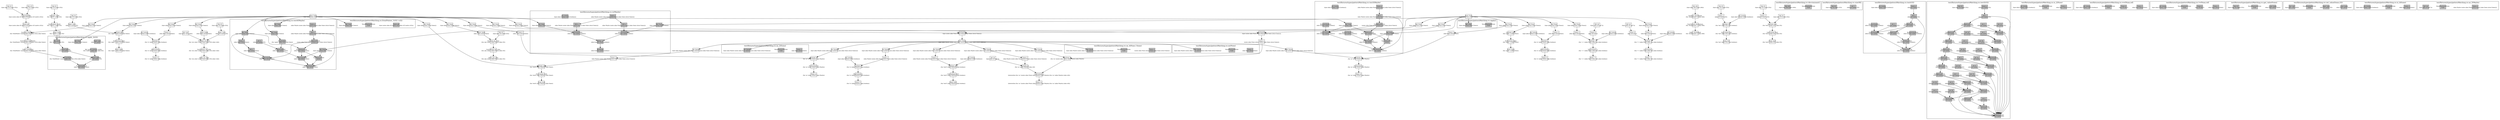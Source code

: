 digraph Document {
  node [shape=box,fixedsize=shape fontsize=10]
  1 [label="Name: Maybe\n(type (alias Maybe (union (alias None (struct None)) (alias Some (struct Some)))))", fillcolor=grey];
  2 [label="UnionTypeNode\n(type (union (alias None (struct None)) (alias Some (struct Some))))", fillcolor=grey];
  3 [label="Ref: None\n(type (alias None (struct None)))", fillcolor=grey];
  4 [label="Ref: Some\n(type (alias Some (struct Some)))", fillcolor=grey];
  5 [label="FunOverload: is\n(fun 'is' ((alias Maybe)) (alias boolean))", fillcolor=grey];
  6 [label="FunNode: is\n(fun 'is' ((alias Maybe)) (alias boolean))", fillcolor=grey];
  7 [label="Ref: Maybe\n(type (alias Maybe (union (alias None (struct None)) (alias Some (struct Some)))))", fillcolor=grey];
  8 [label="Name: a\n(alias Maybe (union (alias None (struct None)) (alias Some (struct Some))))", fillcolor=grey];
  9 [label="Ref: boolean\n(type (alias boolean (native boolean)))", fillcolor=grey];
  10 [label="Name: is\n(fun 'is' ((alias Maybe)) (alias boolean))", fillcolor=grey];
  11 [label="FunOverload: as\n(fun 'as' ((alias None)) (alias Maybe))", fillcolor=grey];
  12 [label="FunNode: as\n(fun 'as' ((alias None)) (alias Maybe))", fillcolor=grey];
  13 [label="Ref: None\n(type (alias None (struct None)))", fillcolor=grey];
  14 [label="Name: a\n(alias None (struct None))", fillcolor=grey];
  15 [label="Ref: Maybe\n(type (alias Maybe (union (alias None (struct None)) (alias Some (struct Some)))))", fillcolor=grey];
  16 [label="Name: as\n(fun 'as' ((alias None)) (alias Maybe))", fillcolor=grey];
  17 [label="FunOverload: as\n(fun 'as' ((alias Some)) (alias Maybe))", fillcolor=grey];
  18 [label="FunNode: as\n(fun 'as' ((alias Some)) (alias Maybe))", fillcolor=grey];
  19 [label="Ref: Some\n(type (alias Some (struct Some)))", fillcolor=grey];
  20 [label="Name: a\n(alias Some (struct Some))", fillcolor=grey];
  21 [label="Ref: Maybe\n(type (alias Maybe (union (alias None (struct None)) (alias Some (struct Some)))))", fillcolor=grey];
  22 [label="Name: as\n(fun 'as' ((alias Some)) (alias Maybe))", fillcolor=grey];
  23 [label="FunOverload: as\n(intersection (fun 'as' ((union (alias None) (alias Some))) (alias Maybe)) (fun 'as' ((alias Maybe)) (alias ref)))", fillcolor=grey];
  24 [label="FunNode: as\n(fun 'as' ((union (alias None) (alias Some))) (alias Maybe))", fillcolor=grey];
  25 [label="UnionTypeNode\n(type (union (alias None (struct None)) (alias Some (struct Some))))", fillcolor=grey];
  26 [label="Ref: None\n(type (alias None (struct None)))", fillcolor=grey];
  27 [label="Ref: Some\n(type (alias Some (struct Some)))", fillcolor=grey];
  28 [label="Name: a\n(union (alias None (struct None)) (alias Some (struct Some)))", fillcolor=grey];
  29 [label="Ref: Maybe\n(type (alias Maybe (union (alias None (struct None)) (alias Some (struct Some)))))", fillcolor=grey];
  30 [label="FunNode: as\n(fun 'as' ((alias Maybe)) (alias ref))", fillcolor=grey];
  31 [label="Ref: Maybe\n(type (alias Maybe (union (alias None (struct None)) (alias Some (struct Some)))))", fillcolor=grey];
  32 [label="Name: a\n(alias Maybe (union (alias None (struct None)) (alias Some (struct Some))))", fillcolor=grey];
  33 [label="Ref: ref\n(type (alias ref (ref ?)))", fillcolor=grey];
  34 [label="Name: as\n(intersection (fun 'as' ((union (alias None) (alias Some))) (alias Maybe)) (fun 'as' ((alias Maybe)) (alias ref)))", fillcolor=grey];
  35 [label="Name: None\n(type (alias None (struct None)))", fillcolor=grey];
  36 [label="FunOverload: apply\n(fun 'apply' () (alias None))", fillcolor=grey];
  37 [label="FunNode: apply\n(fun 'apply' () (alias None))", fillcolor=grey];
  38 [label="Ref: None\n(type (alias None (struct None)))", fillcolor=grey];
  39 [label="Name: apply\n(fun 'apply' () (alias None))", fillcolor=grey];
  40 [label="FunOverload: is\n(fun 'is' ((alias None)) (alias boolean))", fillcolor=grey];
  41 [label="FunNode: is\n(fun 'is' ((alias None)) (alias boolean))", fillcolor=grey];
  42 [label="Ref: None\n(type (alias None (struct None)))", fillcolor=grey];
  43 [label="Name: a\n(alias None (struct None))", fillcolor=grey];
  44 [label="Ref: boolean\n(type (alias boolean (native boolean)))", fillcolor=grey];
  45 [label="Name: is\n(fun 'is' ((alias None)) (alias boolean))", fillcolor=grey];
  46 [label="FunOverload: ==\n(fun '==' ((alias None) (alias ref)) (alias boolean))", fillcolor=grey];
  47 [label="FunNode: ==\n(fun '==' ((alias None) (alias ref)) (alias boolean))", fillcolor=grey];
  48 [label="Ref: None\n(type (alias None (struct None)))", fillcolor=grey];
  49 [label="Name: a\n(alias None (struct None))", fillcolor=grey];
  50 [label="Ref: ref\n(type (alias ref (ref ?)))", fillcolor=grey];
  51 [label="Name: b\n(alias ref (ref ?))", fillcolor=grey];
  52 [label="Ref: boolean\n(type (alias boolean (native boolean)))", fillcolor=grey];
  53 [label="Name: ==\n(fun '==' ((alias None) (alias ref)) (alias boolean))", fillcolor=grey];
  54 [label="FunOverload: !=\n(fun '!=' ((alias None) (alias ref)) (alias boolean))", fillcolor=grey];
  55 [label="FunNode: !=\n(fun '!=' ((alias None) (alias ref)) (alias boolean))", fillcolor=grey];
  56 [label="Ref: None\n(type (alias None (struct None)))", fillcolor=grey];
  57 [label="Name: a\n(alias None (struct None))", fillcolor=grey];
  58 [label="Ref: ref\n(type (alias ref (ref ?)))", fillcolor=grey];
  59 [label="Name: b\n(alias ref (ref ?))", fillcolor=grey];
  60 [label="Ref: boolean\n(type (alias boolean (native boolean)))", fillcolor=grey];
  61 [label="Name: !=\n(fun '!=' ((alias None) (alias ref)) (alias boolean))", fillcolor=grey];
  62 [label="Name: Some\n(type (alias Some (struct Some)))", fillcolor=grey];
  63 [label="FunOverload: discriminant\n(fun 'discriminant' () (alias u64))", fillcolor=grey];
  64 [label="FunNode: discriminant\n(fun 'discriminant' () (alias u64))", fillcolor=grey];
  65 [label="Ref: u64\n(type (alias u64 (native u64)))", fillcolor=grey];
  66 [label="Name: discriminant\n(fun 'discriminant' () (alias u64))", fillcolor=grey];
  67 [label="FunOverload: sizeOf\n(fun 'sizeOf' () (alias i32))", fillcolor=grey];
  68 [label="FunNode: sizeOf\n(fun 'sizeOf' () (alias i32))", fillcolor=grey];
  69 [label="Ref: i32\n(type (alias i32 (native i32)))", fillcolor=grey];
  70 [label="Name: sizeOf\n(fun 'sizeOf' () (alias i32))", fillcolor=grey];
  71 [label="FunOverload: apply\n(fun 'apply' ((alias i32)) (alias Some))", fillcolor=grey];
  72 [label="FunNode: apply\n(fun 'apply' ((alias i32)) (alias Some))", fillcolor=grey];
  73 [label="Ref: i32\n(type (alias i32 (native i32)))", fillcolor=grey];
  74 [label="Name: value\n(alias i32 (native i32))", fillcolor=grey];
  75 [label="Ref: Some\n(type (alias Some (struct Some)))", fillcolor=grey];
  76 [label="Name: apply\n(fun 'apply' ((alias i32)) (alias Some))", fillcolor=grey];
  77 [label="FunOverload: fromPointer\n(fun 'fromPointer' ((union (alias i32) (alias u32))) (alias Some))", fillcolor=grey];
  78 [label="FunNode: fromPointer\n(fun 'fromPointer' ((union (alias i32) (alias u32))) (alias Some))", fillcolor=grey];
  79 [label="UnionTypeNode\n(type (union (alias i32 (native i32)) (alias u32 (native u32))))", fillcolor=grey];
  80 [label="Ref: i32\n(type (alias i32 (native i32)))", fillcolor=grey];
  81 [label="Ref: u32\n(type (alias u32 (native u32)))", fillcolor=grey];
  82 [label="Name: ptr\n(type (union (alias i32 (native i32)) (alias u32 (native u32))))", fillcolor=grey];
  83 [label="Ref: Some\n(type (alias Some (struct Some)))", fillcolor=grey];
  84 [label="Name: fromPointer\n(fun 'fromPointer' ((union (alias i32) (alias u32))) (alias Some))", fillcolor=grey];
  85 [label="FunOverload: get_value\n(fun 'get_value' ((alias Some)) (alias i32))", fillcolor=grey];
  86 [label="FunNode: get_value\n(fun 'get_value' ((alias Some)) (alias i32))", fillcolor=grey];
  87 [label="Ref: Some\n(type (alias Some (struct Some)))", fillcolor=grey];
  88 [label="Name: target\n(alias Some (struct Some))", fillcolor=grey];
  89 [label="Ref: i32\n(type (alias i32 (native i32)))", fillcolor=grey];
  90 [label="Name: get_value\n(fun 'get_value' ((alias Some)) (alias i32))", fillcolor=grey];
  91 [label="FunOverload: set_value\n(fun 'set_value' ((alias Some) (alias i32)) (alias void))", fillcolor=grey];
  92 [label="FunNode: set_value\n(fun 'set_value' ((alias Some) (alias i32)) (alias void))", fillcolor=grey];
  93 [label="Ref: Some\n(type (alias Some (struct Some)))", fillcolor=grey];
  94 [label="Name: target\n(alias Some (struct Some))", fillcolor=grey];
  95 [label="Ref: i32\n(type (alias i32 (native i32)))", fillcolor=grey];
  96 [label="Name: value\n(alias i32 (native i32))", fillcolor=grey];
  97 [label="Ref: void\n(type (alias void (void)))", fillcolor=grey];
  98 [label="Name: set_value\n(fun 'set_value' ((alias Some) (alias i32)) (alias void))", fillcolor=grey];
  99 [label="FunOverload: is\n(fun 'is' ((alias Some)) (alias boolean))", fillcolor=grey];
  100 [label="FunNode: is\n(fun 'is' ((alias Some)) (alias boolean))", fillcolor=grey];
  101 [label="Ref: Some\n(type (alias Some (struct Some)))", fillcolor=grey];
  102 [label="Name: a\n(alias Some (struct Some))", fillcolor=grey];
  103 [label="Ref: boolean\n(type (alias boolean (native boolean)))", fillcolor=grey];
  104 [label="Name: is\n(fun 'is' ((alias Some)) (alias boolean))", fillcolor=grey];
  105 [label="FunOverload: test\n(fun 'test' ((alias i32)) (alias boolean))", fillcolor=grey];
  106 [label="FunNode: test\n(fun 'test' ((alias i32)) (alias boolean))", fillcolor=grey];
  107 [label="Ref: i32\n(type (alias i32 (native i32)))", fillcolor=grey];
  108 [label="Name: a\n(alias i32 (native i32))", fillcolor=grey];
  109 [label="Ref: boolean\n(type (alias boolean (native boolean)))", fillcolor=grey];
  110 [label="Name: test\n(fun 'test' ((alias i32)) (alias boolean))", fillcolor=grey];
  111 [label="FunOverload: test2\n(fun 'test2' ((alias i32)) (alias i32))", fillcolor=grey];
  112 [label="FunNode: test2\n(fun 'test2' ((alias i32)) (alias i32))", fillcolor=grey];
  113 [label="Ref: i32\n(type (alias i32 (native i32)))", fillcolor=grey];
  114 [label="Name: a\n(alias i32 (native i32))", fillcolor=grey];
  115 [label="Ref: i32\n(type (alias i32 (native i32)))", fillcolor=grey];
  116 [label="Name: test2\n(fun 'test2' ((alias i32)) (alias i32))", fillcolor=grey];
  117 [label="FunOverload: test3\n(fun 'test3' ((alias Maybe)) (alias boolean))", fillcolor=grey];
  118 [label="FunNode: test3\n(fun 'test3' ((alias Maybe)) (alias boolean))", fillcolor=grey];
  119 [label="Ref: Maybe\n(type (alias Maybe (union (alias None (struct None)) (alias Some (struct Some)))))", fillcolor=grey];
  120 [label="Name: a\n(alias Maybe (union (alias None (struct None)) (alias Some (struct Some))))", fillcolor=grey];
  121 [label="Ref: boolean\n(type (alias boolean (native boolean)))", fillcolor=grey];
  122 [label="Name: test3\n(fun 'test3' ((alias Maybe)) (alias boolean))", fillcolor=grey];
  123 [label="FunOverload: test4\n(fun 'test4' ((alias Maybe)) (alias Some))", fillcolor=grey];
  124 [label="FunNode: test4\n(fun 'test4' ((alias Maybe)) (alias Some))", fillcolor=grey];
  125 [label="Ref: Maybe\n(type (alias Maybe (union (alias None (struct None)) (alias Some (struct Some)))))", fillcolor=grey];
  126 [label="Name: a\n(alias Maybe (union (alias None (struct None)) (alias Some (struct Some))))", fillcolor=grey];
  127 [label="Ref: Some\n(type (alias Some (struct Some)))", fillcolor=grey];
  128 [label="Name: test4\n(fun 'test4' ((alias Maybe)) (alias Some))", fillcolor=grey];
  subgraph cluster0 {
    node [style=filled, fillcolor=grey];
    129 [label="WasmExpressionNode\n(void)", fillcolor=grey];
    130 [label="Ref: u64\n(type (alias u64 (native u64)))", fillcolor=grey];
  label = "test/fixtures/types/patternMatching.ro::discriminant()";
}
  subgraph cluster1 {
    node [style=filled, fillcolor=grey];
    131 [label="Int: 1\n(alias i32 (native i32))", fillcolor=grey];
    132 [label="Ref: i32\n(type (alias i32 (native i32)))", fillcolor=grey];
  label = "test/fixtures/types/patternMatching.ro::sizeOf()";
}
  subgraph cluster2 {
    node [style=filled, fillcolor=grey];
    133 [label="Name: a\n(alias i32 (native i32))", fillcolor=grey];
    134 [label="PatternMatcherNode\n(alias boolean (native boolean))", fillcolor=grey];
    135 [label="Ref: a\n(alias i32 (native i32))", fillcolor=grey];
    136 [label="MatchLiteralNode\n(alias boolean (native boolean))", fillcolor=grey];
    137 [label="Int: 1\n(alias i32 (native i32))", fillcolor=grey];
    138 [label="BooleanLiteraltrue\n(alias boolean (native boolean))", fillcolor=grey];
    139 [label="TypeReducerNode\n(alias i32 (native i32))", fillcolor=grey];
    140 [label="MatchDefaultNode\n(alias boolean (native boolean))", fillcolor=grey];
    141 [label="BooleanLiteralfalse\n(alias boolean (native boolean))", fillcolor=grey];
    142 [label="TypeReducerNode\n(alias i32 (native i32))", fillcolor=grey];
    143 [label="Ref: boolean\n(type (alias boolean (native boolean)))", fillcolor=grey];
    133 -> 135[taillabel="" labeldistance="1" fontname="times  italic" fontsize = 10 color="black" ];
    135 -> 134[taillabel="" labeldistance="1" fontname="times  italic" fontsize = 10 color="black" ];
    135 -> 139[taillabel="" labeldistance="1" fontname="times  italic" fontsize = 10 color="black" ];
    136 -> 134[taillabel="" labeldistance="1" fontname="times  italic" fontsize = 10 color="black" ];
    137 -> 136[taillabel="" labeldistance="1" fontname="times  italic" fontsize = 10 color="black" ];
    138 -> 136[taillabel="" labeldistance="1" fontname="times  italic" fontsize = 10 color="black" ];
    139 -> 136[taillabel="" labeldistance="1" fontname="times  italic" fontsize = 10 color="black" ];
    139 -> 142[taillabel="" labeldistance="1" fontname="times  italic" fontsize = 10 color="black" ];
    140 -> 134[taillabel="" labeldistance="1" fontname="times  italic" fontsize = 10 color="black" ];
    141 -> 140[taillabel="" labeldistance="1" fontname="times  italic" fontsize = 10 color="black" ];
    142 -> 140[taillabel="" labeldistance="1" fontname="times  italic" fontsize = 10 color="black" ];
  label = "test/fixtures/types/patternMatching.ro::test(i32)";
}
  subgraph cluster3 {
    node [style=filled, fillcolor=grey];
    144 [label="Name: a\n(alias i32 (native i32))", fillcolor=grey];
    145 [label="PatternMatcherNode\n(alias i32 (native i32))", fillcolor=grey];
    146 [label="Ref: a\n(alias i32 (native i32))", fillcolor=grey];
    147 [label="MatchLiteralNode\n(alias i32 (native i32))", fillcolor=grey];
    148 [label="Int: 10\n(alias i32 (native i32))", fillcolor=grey];
    149 [label="Int: 1\n(alias i32 (native i32))", fillcolor=grey];
    150 [label="TypeReducerNode\n(alias i32 (native i32))", fillcolor=grey];
    151 [label="MatchLiteralNode\n(alias i32 (native i32))", fillcolor=grey];
    152 [label="Int: 20\n(alias i32 (native i32))", fillcolor=grey];
    153 [label="Int: 2\n(alias i32 (native i32))", fillcolor=grey];
    154 [label="TypeReducerNode\n(alias i32 (native i32))", fillcolor=grey];
    155 [label="MatchLiteralNode\n(alias i32 (native i32))", fillcolor=grey];
    156 [label="Int: 30\n(alias i32 (native i32))", fillcolor=grey];
    157 [label="Int: 3\n(alias i32 (native i32))", fillcolor=grey];
    158 [label="TypeReducerNode\n(alias i32 (native i32))", fillcolor=grey];
    159 [label="MatchLiteralNode\n(alias i32 (native i32))", fillcolor=grey];
    160 [label="Int: 40\n(alias i32 (native i32))", fillcolor=grey];
    161 [label="Int: 4\n(alias i32 (native i32))", fillcolor=grey];
    162 [label="TypeReducerNode\n(alias i32 (native i32))", fillcolor=grey];
    163 [label="MatchLiteralNode\n(alias i32 (native i32))", fillcolor=grey];
    164 [label="Int: 50\n(alias i32 (native i32))", fillcolor=grey];
    165 [label="Int: 5\n(alias i32 (native i32))", fillcolor=grey];
    166 [label="TypeReducerNode\n(alias i32 (native i32))", fillcolor=grey];
    167 [label="MatchLiteralNode\n(alias i32 (native i32))", fillcolor=grey];
    168 [label="Int: 60\n(alias i32 (native i32))", fillcolor=grey];
    169 [label="Int: 6\n(alias i32 (native i32))", fillcolor=grey];
    170 [label="TypeReducerNode\n(alias i32 (native i32))", fillcolor=grey];
    171 [label="MatchLiteralNode\n(alias i32 (native i32))", fillcolor=grey];
    172 [label="Int: 70\n(alias i32 (native i32))", fillcolor=grey];
    173 [label="Int: 7\n(alias i32 (native i32))", fillcolor=grey];
    174 [label="TypeReducerNode\n(alias i32 (native i32))", fillcolor=grey];
    175 [label="MatchLiteralNode\n(alias i32 (native i32))", fillcolor=grey];
    176 [label="Int: 80\n(alias i32 (native i32))", fillcolor=grey];
    177 [label="Int: 8\n(alias i32 (native i32))", fillcolor=grey];
    178 [label="TypeReducerNode\n(alias i32 (native i32))", fillcolor=grey];
    179 [label="MatchLiteralNode\n(alias i32 (native i32))", fillcolor=grey];
    180 [label="Int: 90\n(alias i32 (native i32))", fillcolor=grey];
    181 [label="Int: 9\n(alias i32 (native i32))", fillcolor=grey];
    182 [label="TypeReducerNode\n(alias i32 (native i32))", fillcolor=grey];
    183 [label="MatchDefaultNode\n(alias i32 (native i32))", fillcolor=grey];
    184 [label="Int: 0\n(alias i32 (native i32))", fillcolor=grey];
    185 [label="TypeReducerNode\n(alias i32 (native i32))", fillcolor=grey];
    186 [label="Ref: i32\n(type (alias i32 (native i32)))", fillcolor=grey];
    144 -> 146[taillabel="" labeldistance="1" fontname="times  italic" fontsize = 10 color="black" ];
    146 -> 145[taillabel="" labeldistance="1" fontname="times  italic" fontsize = 10 color="black" ];
    146 -> 150[taillabel="" labeldistance="1" fontname="times  italic" fontsize = 10 color="black" ];
    147 -> 145[taillabel="" labeldistance="1" fontname="times  italic" fontsize = 10 color="black" ];
    148 -> 147[taillabel="" labeldistance="1" fontname="times  italic" fontsize = 10 color="black" ];
    149 -> 147[taillabel="" labeldistance="1" fontname="times  italic" fontsize = 10 color="black" ];
    150 -> 147[taillabel="" labeldistance="1" fontname="times  italic" fontsize = 10 color="black" ];
    150 -> 154[taillabel="" labeldistance="1" fontname="times  italic" fontsize = 10 color="black" ];
    151 -> 145[taillabel="" labeldistance="1" fontname="times  italic" fontsize = 10 color="black" ];
    152 -> 151[taillabel="" labeldistance="1" fontname="times  italic" fontsize = 10 color="black" ];
    153 -> 151[taillabel="" labeldistance="1" fontname="times  italic" fontsize = 10 color="black" ];
    154 -> 151[taillabel="" labeldistance="1" fontname="times  italic" fontsize = 10 color="black" ];
    154 -> 158[taillabel="" labeldistance="1" fontname="times  italic" fontsize = 10 color="black" ];
    155 -> 145[taillabel="" labeldistance="1" fontname="times  italic" fontsize = 10 color="black" ];
    156 -> 155[taillabel="" labeldistance="1" fontname="times  italic" fontsize = 10 color="black" ];
    157 -> 155[taillabel="" labeldistance="1" fontname="times  italic" fontsize = 10 color="black" ];
    158 -> 155[taillabel="" labeldistance="1" fontname="times  italic" fontsize = 10 color="black" ];
    158 -> 162[taillabel="" labeldistance="1" fontname="times  italic" fontsize = 10 color="black" ];
    159 -> 145[taillabel="" labeldistance="1" fontname="times  italic" fontsize = 10 color="black" ];
    160 -> 159[taillabel="" labeldistance="1" fontname="times  italic" fontsize = 10 color="black" ];
    161 -> 159[taillabel="" labeldistance="1" fontname="times  italic" fontsize = 10 color="black" ];
    162 -> 159[taillabel="" labeldistance="1" fontname="times  italic" fontsize = 10 color="black" ];
    162 -> 166[taillabel="" labeldistance="1" fontname="times  italic" fontsize = 10 color="black" ];
    163 -> 145[taillabel="" labeldistance="1" fontname="times  italic" fontsize = 10 color="black" ];
    164 -> 163[taillabel="" labeldistance="1" fontname="times  italic" fontsize = 10 color="black" ];
    165 -> 163[taillabel="" labeldistance="1" fontname="times  italic" fontsize = 10 color="black" ];
    166 -> 163[taillabel="" labeldistance="1" fontname="times  italic" fontsize = 10 color="black" ];
    166 -> 170[taillabel="" labeldistance="1" fontname="times  italic" fontsize = 10 color="black" ];
    167 -> 145[taillabel="" labeldistance="1" fontname="times  italic" fontsize = 10 color="black" ];
    168 -> 167[taillabel="" labeldistance="1" fontname="times  italic" fontsize = 10 color="black" ];
    169 -> 167[taillabel="" labeldistance="1" fontname="times  italic" fontsize = 10 color="black" ];
    170 -> 167[taillabel="" labeldistance="1" fontname="times  italic" fontsize = 10 color="black" ];
    170 -> 174[taillabel="" labeldistance="1" fontname="times  italic" fontsize = 10 color="black" ];
    171 -> 145[taillabel="" labeldistance="1" fontname="times  italic" fontsize = 10 color="black" ];
    172 -> 171[taillabel="" labeldistance="1" fontname="times  italic" fontsize = 10 color="black" ];
    173 -> 171[taillabel="" labeldistance="1" fontname="times  italic" fontsize = 10 color="black" ];
    174 -> 171[taillabel="" labeldistance="1" fontname="times  italic" fontsize = 10 color="black" ];
    174 -> 178[taillabel="" labeldistance="1" fontname="times  italic" fontsize = 10 color="black" ];
    175 -> 145[taillabel="" labeldistance="1" fontname="times  italic" fontsize = 10 color="black" ];
    176 -> 175[taillabel="" labeldistance="1" fontname="times  italic" fontsize = 10 color="black" ];
    177 -> 175[taillabel="" labeldistance="1" fontname="times  italic" fontsize = 10 color="black" ];
    178 -> 175[taillabel="" labeldistance="1" fontname="times  italic" fontsize = 10 color="black" ];
    178 -> 182[taillabel="" labeldistance="1" fontname="times  italic" fontsize = 10 color="black" ];
    179 -> 145[taillabel="" labeldistance="1" fontname="times  italic" fontsize = 10 color="black" ];
    180 -> 179[taillabel="" labeldistance="1" fontname="times  italic" fontsize = 10 color="black" ];
    181 -> 179[taillabel="" labeldistance="1" fontname="times  italic" fontsize = 10 color="black" ];
    182 -> 179[taillabel="" labeldistance="1" fontname="times  italic" fontsize = 10 color="black" ];
    182 -> 185[taillabel="" labeldistance="1" fontname="times  italic" fontsize = 10 color="black" ];
    183 -> 145[taillabel="" labeldistance="1" fontname="times  italic" fontsize = 10 color="black" ];
    184 -> 183[taillabel="" labeldistance="1" fontname="times  italic" fontsize = 10 color="black" ];
    185 -> 183[taillabel="" labeldistance="1" fontname="times  italic" fontsize = 10 color="black" ];
  label = "test/fixtures/types/patternMatching.ro::test2(i32)";
}
  subgraph cluster4 {
    node [style=filled, fillcolor=grey];
    187 [label="WasmExpressionNode\n(void)", fillcolor=grey];
    188 [label="Ref: None\n(type (alias None (struct None)))", fillcolor=grey];
  label = "test/fixtures/types/patternMatching.ro::apply()";
}
  subgraph cluster5 {
    node [style=filled, fillcolor=grey];
    189 [label="Name: value\n(alias i32 (native i32))", fillcolor=grey];
    190 [label="FunctionCallNode\n(alias Some (struct Some))", fillcolor=grey];
    191 [label="Ref: fromPointer\n(fun 'fromPointer' ((union (alias i32) (alias u32))) (alias Some))", fillcolor=grey];
    192 [label="FunctionCallNode\n(alias i32 (native i32))", fillcolor=grey];
    193 [label="Ref: system::memory::malloc\n(fun 'malloc' ((alias i32)) (alias i32))", fillcolor=grey];
    194 [label="FunctionCallNode\n(alias i32 (native i32))", fillcolor=grey];
    195 [label="Ref: sizeOf\n(fun 'sizeOf' () (alias i32))", fillcolor=grey];
    196 [label="Ref: Some\n(type (alias Some (struct Some)))", fillcolor=grey];
    191 -> 190[taillabel="" labeldistance="1" fontname="times  italic" fontsize = 10 color="black" ];
    192 -> 190[taillabel="" labeldistance="1" fontname="times  italic" fontsize = 10 color="black" ];
    193 -> 192[taillabel="" labeldistance="1" fontname="times  italic" fontsize = 10 color="black" ];
    194 -> 192[taillabel="" labeldistance="1" fontname="times  italic" fontsize = 10 color="black" ];
    195 -> 194[taillabel="" labeldistance="1" fontname="times  italic" fontsize = 10 color="black" ];
  label = "test/fixtures/types/patternMatching.ro::apply_2(i32)";
}
  subgraph cluster6 {
    node [style=filled, fillcolor=grey];
    197 [label="Name: ptr\n(type (union (alias i32 (native i32)) (alias u32 (native u32))))", fillcolor=grey];
    198 [label="WasmExpressionNode\n(void)", fillcolor=grey];
    199 [label="Ref: Some\n(type (alias Some (struct Some)))", fillcolor=grey];
  label = "test/fixtures/types/patternMatching.ro::fromPointer_1(i32 | u32)";
}
  subgraph cluster7 {
    node [style=filled, fillcolor=grey];
    200 [label="Name: a\n(alias None (struct None))", fillcolor=grey];
    201 [label="WasmExpressionNode\n(void)", fillcolor=grey];
    202 [label="Ref: boolean\n(type (alias boolean (native boolean)))", fillcolor=grey];
  label = "test/fixtures/types/patternMatching.ro::is_2(None)";
}
  subgraph cluster8 {
    node [style=filled, fillcolor=grey];
    203 [label="Name: a\n(alias None (struct None))", fillcolor=grey];
    204 [label="Name: b\n(alias ref (ref ?))", fillcolor=grey];
    205 [label="WasmExpressionNode\n(void)", fillcolor=grey];
    206 [label="Ref: boolean\n(type (alias boolean (native boolean)))", fillcolor=grey];
  label = "test/fixtures/types/patternMatching.ro::==(None,ref)";
}
  subgraph cluster9 {
    node [style=filled, fillcolor=grey];
    207 [label="Name: a\n(alias None (struct None))", fillcolor=grey];
    208 [label="Name: b\n(alias ref (ref ?))", fillcolor=grey];
    209 [label="WasmExpressionNode\n(void)", fillcolor=grey];
    210 [label="Ref: boolean\n(type (alias boolean (native boolean)))", fillcolor=grey];
  label = "test/fixtures/types/patternMatching.ro::!=(None,ref)";
}
  subgraph cluster10 {
    node [style=filled, fillcolor=grey];
    211 [label="Name: target\n(alias Some (struct Some))", fillcolor=grey];
    212 [label="WasmExpressionNode\n(void)", fillcolor=grey];
    213 [label="Ref: i32\n(type (alias i32 (native i32)))", fillcolor=grey];
  label = "test/fixtures/types/patternMatching.ro::get_value(Some)";
}
  subgraph cluster11 {
    node [style=filled, fillcolor=grey];
    214 [label="Name: target\n(alias Some (struct Some))", fillcolor=grey];
    215 [label="Name: value\n(alias i32 (native i32))", fillcolor=grey];
    216 [label="WasmExpressionNode\n(void)", fillcolor=grey];
    217 [label="Ref: void\n(type (alias void (void)))", fillcolor=grey];
  label = "test/fixtures/types/patternMatching.ro::set_value(Some,i32)";
}
  subgraph cluster12 {
    node [style=filled, fillcolor=grey];
    218 [label="Name: a\n(alias Some (struct Some))", fillcolor=grey];
    219 [label="WasmExpressionNode\n(void)", fillcolor=grey];
    220 [label="Ref: boolean\n(type (alias boolean (native boolean)))", fillcolor=grey];
  label = "test/fixtures/types/patternMatching.ro::is_4(Some)";
}
  subgraph cluster13 {
    node [style=filled, fillcolor=grey];
    221 [label="Name: a\n(union (alias None (struct None)) (alias Some (struct Some)))", fillcolor=grey];
    222 [label="WasmExpressionNode\n(void)", fillcolor=grey];
    223 [label="Ref: Maybe\n(type (alias Maybe (union (alias None (struct None)) (alias Some (struct Some)))))", fillcolor=grey];
  label = "test/fixtures/types/patternMatching.ro::as_4(None | Some)";
}
  subgraph cluster14 {
    node [style=filled, fillcolor=grey];
    224 [label="Name: a\n(alias None (struct None))", fillcolor=grey];
    225 [label="WasmExpressionNode\n(void)", fillcolor=grey];
    226 [label="Ref: Maybe\n(type (alias Maybe (union (alias None (struct None)) (alias Some (struct Some)))))", fillcolor=grey];
  label = "test/fixtures/types/patternMatching.ro::as(None)";
}
  subgraph cluster15 {
    node [style=filled, fillcolor=grey];
    227 [label="Name: a\n(alias Some (struct Some))", fillcolor=grey];
    228 [label="WasmExpressionNode\n(void)", fillcolor=grey];
    229 [label="Ref: Maybe\n(type (alias Maybe (union (alias None (struct None)) (alias Some (struct Some)))))", fillcolor=grey];
  label = "test/fixtures/types/patternMatching.ro::as_2(Some)";
}
  subgraph cluster16 {
    node [style=filled, fillcolor=grey];
    230 [label="Name: a\n(alias Maybe (union (alias None (struct None)) (alias Some (struct Some))))", fillcolor=grey];
    231 [label="BlockNode\n(alias boolean (native boolean))", fillcolor=grey];
    232 [label="BinOp: '||'\n(alias boolean (native boolean))", fillcolor=grey];
    233 [label="IsExpressionNodeis\n(alias boolean (native boolean))", fillcolor=grey];
    234 [label="Ref: a\n(alias Maybe (union (alias None (struct None)) (alias Some (struct Some))))", fillcolor=grey];
    235 [label="Ref: None\n(type (alias None (struct None)))", fillcolor=grey];
    236 [label="IsExpressionNodeis\n(alias boolean (native boolean))", fillcolor=grey];
    237 [label="Ref: a\n(alias Maybe (union (alias None (struct None)) (alias Some (struct Some))))", fillcolor=grey];
    238 [label="Ref: Some\n(type (alias Some (struct Some)))", fillcolor=grey];
    239 [label="Ref: boolean\n(type (alias boolean (native boolean)))", fillcolor=grey];
    230 -> 234[taillabel="" labeldistance="1" fontname="times  italic" fontsize = 10 color="black" ];
    230 -> 237[taillabel="" labeldistance="1" fontname="times  italic" fontsize = 10 color="black" ];
    232 -> 231[taillabel="" labeldistance="1" fontname="times  italic" fontsize = 10 color="black" ];
    233 -> 232[taillabel="" labeldistance="1" fontname="times  italic" fontsize = 10 color="black" ];
    234 -> 233[taillabel="" labeldistance="1" fontname="times  italic" fontsize = 10 color="black" ];
    235 -> 233[taillabel="" labeldistance="1" fontname="times  italic" fontsize = 10 color="black" ];
    236 -> 232[taillabel="" labeldistance="1" fontname="times  italic" fontsize = 10 color="black" ];
    237 -> 236[taillabel="" labeldistance="1" fontname="times  italic" fontsize = 10 color="black" ];
    238 -> 236[taillabel="" labeldistance="1" fontname="times  italic" fontsize = 10 color="black" ];
  label = "test/fixtures/types/patternMatching.ro::is(Maybe)";
}
  subgraph cluster17 {
    node [style=filled, fillcolor=grey];
    240 [label="Name: a\n(alias Maybe (union (alias None (struct None)) (alias Some (struct Some))))", fillcolor=grey];
    241 [label="WasmExpressionNode\n(void)", fillcolor=grey];
    242 [label="Ref: ref\n(type (alias ref (ref ?)))", fillcolor=grey];
  label = "test/fixtures/types/patternMatching.ro::as_5(Maybe)";
}
  subgraph cluster18 {
    node [style=filled, fillcolor=grey];
    243 [label="Name: a\n(alias Maybe (union (alias None (struct None)) (alias Some (struct Some))))", fillcolor=grey];
    244 [label="PatternMatcherNode\n(alias boolean (native boolean))", fillcolor=grey];
    245 [label="Ref: a\n(alias Maybe (union (alias None (struct None)) (alias Some (struct Some))))", fillcolor=grey];
    246 [label="MatchCaseIsNode\n(alias boolean (native boolean))", fillcolor=grey];
    247 [label="Ref: Some\n(type (alias Some (struct Some)))", fillcolor=grey];
    248 [label="BooleanLiteraltrue\n(alias boolean (native boolean))", fillcolor=grey];
    249 [label="TypeReducerNode\n(union (alias None (struct None)) (alias Some (struct Some)))", fillcolor=grey];
    250 [label="MatchCaseIsNode\n(alias boolean (native boolean))", fillcolor=grey];
    251 [label="Ref: None\n(type (alias None (struct None)))", fillcolor=grey];
    252 [label="BooleanLiteralfalse\n(alias boolean (native boolean))", fillcolor=grey];
    253 [label="TypeReducerNode\n(alias None (struct None))", fillcolor=grey];
    254 [label="TypeReducerNode\n(never)", fillcolor=grey];
    255 [label="Ref: boolean\n(type (alias boolean (native boolean)))", fillcolor=grey];
    243 -> 245[taillabel="" labeldistance="1" fontname="times  italic" fontsize = 10 color="black" ];
    245 -> 244[taillabel="" labeldistance="1" fontname="times  italic" fontsize = 10 color="black" ];
    245 -> 249[taillabel="" labeldistance="1" fontname="times  italic" fontsize = 10 color="black" ];
    246 -> 244[taillabel="" labeldistance="1" fontname="times  italic" fontsize = 10 color="black" ];
    247 -> 246[taillabel="" labeldistance="1" fontname="times  italic" fontsize = 10 color="black" ];
    247 -> 253[taillabel="" labeldistance="1" fontname="times  italic" fontsize = 10 color="black" ];
    248 -> 246[taillabel="" labeldistance="1" fontname="times  italic" fontsize = 10 color="black" ];
    249 -> 246[taillabel="" labeldistance="1" fontname="times  italic" fontsize = 10 color="black" ];
    249 -> 253[taillabel="" labeldistance="1" fontname="times  italic" fontsize = 10 color="black" ];
    250 -> 244[taillabel="" labeldistance="1" fontname="times  italic" fontsize = 10 color="black" ];
    251 -> 250[taillabel="" labeldistance="1" fontname="times  italic" fontsize = 10 color="black" ];
    251 -> 254[taillabel="" labeldistance="1" fontname="times  italic" fontsize = 10 color="black" ];
    252 -> 250[taillabel="" labeldistance="1" fontname="times  italic" fontsize = 10 color="black" ];
    253 -> 250[taillabel="" labeldistance="1" fontname="times  italic" fontsize = 10 color="black" ];
    253 -> 254[taillabel="" labeldistance="1" fontname="times  italic" fontsize = 10 color="black" ];
    254 -> 244[taillabel="" labeldistance="1" fontname="times  italic" fontsize = 10 color="black" ];
  label = "test/fixtures/types/patternMatching.ro::test3(Maybe)";
}
  subgraph cluster19 {
    node [style=filled, fillcolor=grey];
    256 [label="Name: a\n(alias Maybe (union (alias None (struct None)) (alias Some (struct Some))))", fillcolor=grey];
    257 [label="PatternMatcherNode\n(alias Some (struct Some))", fillcolor=grey];
    258 [label="Ref: a\n(alias Maybe (union (alias None (struct None)) (alias Some (struct Some))))", fillcolor=grey];
    259 [label="MatchCaseIsNode\n(alias Some (struct Some))", fillcolor=grey];
    260 [label="Ref: Some\n(type (alias Some (struct Some)))", fillcolor=grey];
    261 [label="Ref: x\n(alias Some (struct Some))", fillcolor=grey];
    262 [label="Name: x\n(alias Some (struct Some))", fillcolor=grey];
    263 [label="TypeReducerNode\n(union (alias None (struct None)) (alias Some (struct Some)))", fillcolor=grey];
    264 [label="MatchCaseIsNode\n(alias Some (struct Some))", fillcolor=grey];
    265 [label="Ref: None\n(type (alias None (struct None)))", fillcolor=grey];
    266 [label="FunctionCallNode\n(alias Some (struct Some))", fillcolor=grey];
    267 [label="MemberNode\n(fun 'apply' ((alias i32)) (alias Some))", fillcolor=grey];
    268 [label="Ref: Some\n(type (alias Some (struct Some)))", fillcolor=grey];
    269 [label="Int: 0\n(alias i32 (native i32))", fillcolor=grey];
    270 [label="TypeReducerNode\n(alias None (struct None))", fillcolor=grey];
    271 [label="TypeReducerNode\n(never)", fillcolor=grey];
    272 [label="Ref: Some\n(type (alias Some (struct Some)))", fillcolor=grey];
    256 -> 258[taillabel="" labeldistance="1" fontname="times  italic" fontsize = 10 color="black" ];
    258 -> 257[taillabel="" labeldistance="1" fontname="times  italic" fontsize = 10 color="black" ];
    258 -> 263[taillabel="" labeldistance="1" fontname="times  italic" fontsize = 10 color="black" ];
    259 -> 257[taillabel="" labeldistance="1" fontname="times  italic" fontsize = 10 color="black" ];
    260 -> 259[taillabel="" labeldistance="1" fontname="times  italic" fontsize = 10 color="black" ];
    260 -> 262[taillabel="" labeldistance="1" fontname="times  italic" fontsize = 10 color="black" ];
    260 -> 270[taillabel="" labeldistance="1" fontname="times  italic" fontsize = 10 color="black" ];
    261 -> 259[taillabel="" labeldistance="1" fontname="times  italic" fontsize = 10 color="black" ];
    262 -> 261[taillabel="" labeldistance="1" fontname="times  italic" fontsize = 10 color="black" ];
    263 -> 259[taillabel="" labeldistance="1" fontname="times  italic" fontsize = 10 color="black" ];
    263 -> 270[taillabel="" labeldistance="1" fontname="times  italic" fontsize = 10 color="black" ];
    264 -> 257[taillabel="" labeldistance="1" fontname="times  italic" fontsize = 10 color="black" ];
    265 -> 264[taillabel="" labeldistance="1" fontname="times  italic" fontsize = 10 color="black" ];
    265 -> 271[taillabel="" labeldistance="1" fontname="times  italic" fontsize = 10 color="black" ];
    266 -> 264[taillabel="" labeldistance="1" fontname="times  italic" fontsize = 10 color="black" ];
    267 -> 266[taillabel="" labeldistance="1" fontname="times  italic" fontsize = 10 color="black" ];
    268 -> 267[taillabel="" labeldistance="1" fontname="times  italic" fontsize = 10 color="black" ];
    269 -> 266[taillabel="" labeldistance="1" fontname="times  italic" fontsize = 10 color="black" ];
    270 -> 264[taillabel="" labeldistance="1" fontname="times  italic" fontsize = 10 color="black" ];
    270 -> 271[taillabel="" labeldistance="1" fontname="times  italic" fontsize = 10 color="black" ];
    271 -> 257[taillabel="" labeldistance="1" fontname="times  italic" fontsize = 10 color="black" ];
  label = "test/fixtures/types/patternMatching.ro::test4(Maybe)";
}
  1 -> 7[taillabel="" labeldistance="1" fontname="times  italic" fontsize = 10 color="black" ];
  1 -> 15[taillabel="" labeldistance="1" fontname="times  italic" fontsize = 10 color="black" ];
  1 -> 21[taillabel="" labeldistance="1" fontname="times  italic" fontsize = 10 color="black" ];
  1 -> 29[taillabel="" labeldistance="1" fontname="times  italic" fontsize = 10 color="black" ];
  1 -> 31[taillabel="" labeldistance="1" fontname="times  italic" fontsize = 10 color="black" ];
  1 -> 119[taillabel="" labeldistance="1" fontname="times  italic" fontsize = 10 color="black" ];
  1 -> 125[taillabel="" labeldistance="1" fontname="times  italic" fontsize = 10 color="black" ];
  1 -> 223[taillabel="" labeldistance="1" fontname="times  italic" fontsize = 10 color="black" ];
  1 -> 226[taillabel="" labeldistance="1" fontname="times  italic" fontsize = 10 color="black" ];
  1 -> 229[taillabel="" labeldistance="1" fontname="times  italic" fontsize = 10 color="black" ];
  2 -> 1[taillabel="" labeldistance="1" fontname="times  italic" fontsize = 10 color="black" ];
  3 -> 2[taillabel="" labeldistance="1" fontname="times  italic" fontsize = 10 color="black" ];
  4 -> 2[taillabel="" labeldistance="1" fontname="times  italic" fontsize = 10 color="black" ];
  5 -> 10[taillabel="" labeldistance="1" fontname="times  italic" fontsize = 10 color="black" ];
  6 -> 5[taillabel="" labeldistance="1" fontname="times  italic" fontsize = 10 color="black" ];
  7 -> 8[taillabel="" labeldistance="1" fontname="times  italic" fontsize = 10 color="black" ];
  8 -> 6[taillabel="" labeldistance="1" fontname="times  italic" fontsize = 10 color="black" ];
  9 -> 6[taillabel="" labeldistance="1" fontname="times  italic" fontsize = 10 color="black" ];
  11 -> 16[taillabel="" labeldistance="1" fontname="times  italic" fontsize = 10 color="black" ];
  12 -> 11[taillabel="" labeldistance="1" fontname="times  italic" fontsize = 10 color="black" ];
  13 -> 14[taillabel="" labeldistance="1" fontname="times  italic" fontsize = 10 color="black" ];
  14 -> 12[taillabel="" labeldistance="1" fontname="times  italic" fontsize = 10 color="black" ];
  15 -> 12[taillabel="" labeldistance="1" fontname="times  italic" fontsize = 10 color="black" ];
  17 -> 22[taillabel="" labeldistance="1" fontname="times  italic" fontsize = 10 color="black" ];
  18 -> 17[taillabel="" labeldistance="1" fontname="times  italic" fontsize = 10 color="black" ];
  19 -> 20[taillabel="" labeldistance="1" fontname="times  italic" fontsize = 10 color="black" ];
  20 -> 18[taillabel="" labeldistance="1" fontname="times  italic" fontsize = 10 color="black" ];
  21 -> 18[taillabel="" labeldistance="1" fontname="times  italic" fontsize = 10 color="black" ];
  23 -> 34[taillabel="" labeldistance="1" fontname="times  italic" fontsize = 10 color="black" ];
  24 -> 23[taillabel="" labeldistance="1" fontname="times  italic" fontsize = 10 color="black" ];
  25 -> 28[taillabel="" labeldistance="1" fontname="times  italic" fontsize = 10 color="black" ];
  26 -> 25[taillabel="" labeldistance="1" fontname="times  italic" fontsize = 10 color="black" ];
  27 -> 25[taillabel="" labeldistance="1" fontname="times  italic" fontsize = 10 color="black" ];
  28 -> 24[taillabel="" labeldistance="1" fontname="times  italic" fontsize = 10 color="black" ];
  29 -> 24[taillabel="" labeldistance="1" fontname="times  italic" fontsize = 10 color="black" ];
  30 -> 23[taillabel="" labeldistance="1" fontname="times  italic" fontsize = 10 color="black" ];
  31 -> 32[taillabel="" labeldistance="1" fontname="times  italic" fontsize = 10 color="black" ];
  32 -> 30[taillabel="" labeldistance="1" fontname="times  italic" fontsize = 10 color="black" ];
  33 -> 30[taillabel="" labeldistance="1" fontname="times  italic" fontsize = 10 color="black" ];
  35 -> 3[taillabel="" labeldistance="1" fontname="times  italic" fontsize = 10 color="black" ];
  35 -> 13[taillabel="" labeldistance="1" fontname="times  italic" fontsize = 10 color="black" ];
  35 -> 26[taillabel="" labeldistance="1" fontname="times  italic" fontsize = 10 color="black" ];
  35 -> 38[taillabel="" labeldistance="1" fontname="times  italic" fontsize = 10 color="black" ];
  35 -> 42[taillabel="" labeldistance="1" fontname="times  italic" fontsize = 10 color="black" ];
  35 -> 48[taillabel="" labeldistance="1" fontname="times  italic" fontsize = 10 color="black" ];
  35 -> 56[taillabel="" labeldistance="1" fontname="times  italic" fontsize = 10 color="black" ];
  35 -> 188[taillabel="" labeldistance="1" fontname="times  italic" fontsize = 10 color="black" ];
  35 -> 235[taillabel="" labeldistance="1" fontname="times  italic" fontsize = 10 color="black" ];
  35 -> 251[taillabel="" labeldistance="1" fontname="times  italic" fontsize = 10 color="black" ];
  35 -> 265[taillabel="" labeldistance="1" fontname="times  italic" fontsize = 10 color="black" ];
  36 -> 39[taillabel="" labeldistance="1" fontname="times  italic" fontsize = 10 color="black" ];
  37 -> 36[taillabel="" labeldistance="1" fontname="times  italic" fontsize = 10 color="black" ];
  38 -> 37[taillabel="" labeldistance="1" fontname="times  italic" fontsize = 10 color="black" ];
  40 -> 45[taillabel="" labeldistance="1" fontname="times  italic" fontsize = 10 color="black" ];
  41 -> 40[taillabel="" labeldistance="1" fontname="times  italic" fontsize = 10 color="black" ];
  42 -> 43[taillabel="" labeldistance="1" fontname="times  italic" fontsize = 10 color="black" ];
  43 -> 41[taillabel="" labeldistance="1" fontname="times  italic" fontsize = 10 color="black" ];
  44 -> 41[taillabel="" labeldistance="1" fontname="times  italic" fontsize = 10 color="black" ];
  46 -> 53[taillabel="" labeldistance="1" fontname="times  italic" fontsize = 10 color="black" ];
  47 -> 46[taillabel="" labeldistance="1" fontname="times  italic" fontsize = 10 color="black" ];
  48 -> 49[taillabel="" labeldistance="1" fontname="times  italic" fontsize = 10 color="black" ];
  49 -> 47[taillabel="" labeldistance="1" fontname="times  italic" fontsize = 10 color="black" ];
  50 -> 51[taillabel="" labeldistance="1" fontname="times  italic" fontsize = 10 color="black" ];
  51 -> 47[taillabel="" labeldistance="1" fontname="times  italic" fontsize = 10 color="black" ];
  52 -> 47[taillabel="" labeldistance="1" fontname="times  italic" fontsize = 10 color="black" ];
  54 -> 61[taillabel="" labeldistance="1" fontname="times  italic" fontsize = 10 color="black" ];
  55 -> 54[taillabel="" labeldistance="1" fontname="times  italic" fontsize = 10 color="black" ];
  56 -> 57[taillabel="" labeldistance="1" fontname="times  italic" fontsize = 10 color="black" ];
  57 -> 55[taillabel="" labeldistance="1" fontname="times  italic" fontsize = 10 color="black" ];
  58 -> 59[taillabel="" labeldistance="1" fontname="times  italic" fontsize = 10 color="black" ];
  59 -> 55[taillabel="" labeldistance="1" fontname="times  italic" fontsize = 10 color="black" ];
  60 -> 55[taillabel="" labeldistance="1" fontname="times  italic" fontsize = 10 color="black" ];
  62 -> 4[taillabel="" labeldistance="1" fontname="times  italic" fontsize = 10 color="black" ];
  62 -> 19[taillabel="" labeldistance="1" fontname="times  italic" fontsize = 10 color="black" ];
  62 -> 27[taillabel="" labeldistance="1" fontname="times  italic" fontsize = 10 color="black" ];
  62 -> 75[taillabel="" labeldistance="1" fontname="times  italic" fontsize = 10 color="black" ];
  62 -> 83[taillabel="" labeldistance="1" fontname="times  italic" fontsize = 10 color="black" ];
  62 -> 87[taillabel="" labeldistance="1" fontname="times  italic" fontsize = 10 color="black" ];
  62 -> 93[taillabel="" labeldistance="1" fontname="times  italic" fontsize = 10 color="black" ];
  62 -> 101[taillabel="" labeldistance="1" fontname="times  italic" fontsize = 10 color="black" ];
  62 -> 127[taillabel="" labeldistance="1" fontname="times  italic" fontsize = 10 color="black" ];
  62 -> 196[taillabel="" labeldistance="1" fontname="times  italic" fontsize = 10 color="black" ];
  62 -> 199[taillabel="" labeldistance="1" fontname="times  italic" fontsize = 10 color="black" ];
  62 -> 238[taillabel="" labeldistance="1" fontname="times  italic" fontsize = 10 color="black" ];
  62 -> 247[taillabel="" labeldistance="1" fontname="times  italic" fontsize = 10 color="black" ];
  62 -> 260[taillabel="" labeldistance="1" fontname="times  italic" fontsize = 10 color="black" ];
  62 -> 268[taillabel="" labeldistance="1" fontname="times  italic" fontsize = 10 color="black" ];
  62 -> 272[taillabel="" labeldistance="1" fontname="times  italic" fontsize = 10 color="black" ];
  63 -> 66[taillabel="" labeldistance="1" fontname="times  italic" fontsize = 10 color="black" ];
  64 -> 63[taillabel="" labeldistance="1" fontname="times  italic" fontsize = 10 color="black" ];
  65 -> 64[taillabel="" labeldistance="1" fontname="times  italic" fontsize = 10 color="black" ];
  67 -> 70[taillabel="" labeldistance="1" fontname="times  italic" fontsize = 10 color="black" ];
  68 -> 67[taillabel="" labeldistance="1" fontname="times  italic" fontsize = 10 color="black" ];
  69 -> 68[taillabel="" labeldistance="1" fontname="times  italic" fontsize = 10 color="black" ];
  70 -> 195[taillabel="" labeldistance="1" fontname="times  italic" fontsize = 10 color="black" ];
  71 -> 76[taillabel="" labeldistance="1" fontname="times  italic" fontsize = 10 color="black" ];
  72 -> 71[taillabel="" labeldistance="1" fontname="times  italic" fontsize = 10 color="black" ];
  73 -> 74[taillabel="" labeldistance="1" fontname="times  italic" fontsize = 10 color="black" ];
  74 -> 72[taillabel="" labeldistance="1" fontname="times  italic" fontsize = 10 color="black" ];
  75 -> 72[taillabel="" labeldistance="1" fontname="times  italic" fontsize = 10 color="black" ];
  77 -> 84[taillabel="" labeldistance="1" fontname="times  italic" fontsize = 10 color="black" ];
  78 -> 77[taillabel="" labeldistance="1" fontname="times  italic" fontsize = 10 color="black" ];
  79 -> 82[taillabel="" labeldistance="1" fontname="times  italic" fontsize = 10 color="black" ];
  80 -> 79[taillabel="" labeldistance="1" fontname="times  italic" fontsize = 10 color="black" ];
  81 -> 79[taillabel="" labeldistance="1" fontname="times  italic" fontsize = 10 color="black" ];
  82 -> 78[taillabel="" labeldistance="1" fontname="times  italic" fontsize = 10 color="black" ];
  83 -> 78[taillabel="" labeldistance="1" fontname="times  italic" fontsize = 10 color="black" ];
  84 -> 191[taillabel="" labeldistance="1" fontname="times  italic" fontsize = 10 color="black" ];
  85 -> 90[taillabel="" labeldistance="1" fontname="times  italic" fontsize = 10 color="black" ];
  86 -> 85[taillabel="" labeldistance="1" fontname="times  italic" fontsize = 10 color="black" ];
  87 -> 88[taillabel="" labeldistance="1" fontname="times  italic" fontsize = 10 color="black" ];
  88 -> 86[taillabel="" labeldistance="1" fontname="times  italic" fontsize = 10 color="black" ];
  89 -> 86[taillabel="" labeldistance="1" fontname="times  italic" fontsize = 10 color="black" ];
  91 -> 98[taillabel="" labeldistance="1" fontname="times  italic" fontsize = 10 color="black" ];
  92 -> 91[taillabel="" labeldistance="1" fontname="times  italic" fontsize = 10 color="black" ];
  93 -> 94[taillabel="" labeldistance="1" fontname="times  italic" fontsize = 10 color="black" ];
  94 -> 92[taillabel="" labeldistance="1" fontname="times  italic" fontsize = 10 color="black" ];
  95 -> 96[taillabel="" labeldistance="1" fontname="times  italic" fontsize = 10 color="black" ];
  96 -> 92[taillabel="" labeldistance="1" fontname="times  italic" fontsize = 10 color="black" ];
  97 -> 92[taillabel="" labeldistance="1" fontname="times  italic" fontsize = 10 color="black" ];
  99 -> 104[taillabel="" labeldistance="1" fontname="times  italic" fontsize = 10 color="black" ];
  100 -> 99[taillabel="" labeldistance="1" fontname="times  italic" fontsize = 10 color="black" ];
  101 -> 102[taillabel="" labeldistance="1" fontname="times  italic" fontsize = 10 color="black" ];
  102 -> 100[taillabel="" labeldistance="1" fontname="times  italic" fontsize = 10 color="black" ];
  103 -> 100[taillabel="" labeldistance="1" fontname="times  italic" fontsize = 10 color="black" ];
  105 -> 110[taillabel="" labeldistance="1" fontname="times  italic" fontsize = 10 color="black" ];
  106 -> 105[taillabel="" labeldistance="1" fontname="times  italic" fontsize = 10 color="black" ];
  107 -> 108[taillabel="" labeldistance="1" fontname="times  italic" fontsize = 10 color="black" ];
  108 -> 106[taillabel="" labeldistance="1" fontname="times  italic" fontsize = 10 color="black" ];
  109 -> 106[taillabel="" labeldistance="1" fontname="times  italic" fontsize = 10 color="black" ];
  111 -> 116[taillabel="" labeldistance="1" fontname="times  italic" fontsize = 10 color="black" ];
  112 -> 111[taillabel="" labeldistance="1" fontname="times  italic" fontsize = 10 color="black" ];
  113 -> 114[taillabel="" labeldistance="1" fontname="times  italic" fontsize = 10 color="black" ];
  114 -> 112[taillabel="" labeldistance="1" fontname="times  italic" fontsize = 10 color="black" ];
  115 -> 112[taillabel="" labeldistance="1" fontname="times  italic" fontsize = 10 color="black" ];
  117 -> 122[taillabel="" labeldistance="1" fontname="times  italic" fontsize = 10 color="black" ];
  118 -> 117[taillabel="" labeldistance="1" fontname="times  italic" fontsize = 10 color="black" ];
  119 -> 120[taillabel="" labeldistance="1" fontname="times  italic" fontsize = 10 color="black" ];
  120 -> 118[taillabel="" labeldistance="1" fontname="times  italic" fontsize = 10 color="black" ];
  121 -> 118[taillabel="" labeldistance="1" fontname="times  italic" fontsize = 10 color="black" ];
  123 -> 128[taillabel="" labeldistance="1" fontname="times  italic" fontsize = 10 color="black" ];
  124 -> 123[taillabel="" labeldistance="1" fontname="times  italic" fontsize = 10 color="black" ];
  125 -> 126[taillabel="" labeldistance="1" fontname="times  italic" fontsize = 10 color="black" ];
  126 -> 124[taillabel="" labeldistance="1" fontname="times  italic" fontsize = 10 color="black" ];
  127 -> 124[taillabel="" labeldistance="1" fontname="times  italic" fontsize = 10 color="black" ];
  label="";
}
